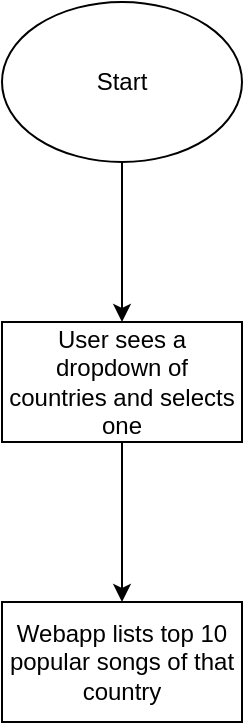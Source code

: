 <mxfile version="21.6.1" type="github">
  <diagram name="Page-1" id="lC6hlHX6qLmo1_hsIQW7">
    <mxGraphModel dx="911" dy="506" grid="1" gridSize="10" guides="1" tooltips="1" connect="1" arrows="1" fold="1" page="1" pageScale="1" pageWidth="850" pageHeight="1100" math="0" shadow="0">
      <root>
        <mxCell id="0" />
        <mxCell id="1" parent="0" />
        <mxCell id="d1sbItyX6c4jpVlyEUfY-4" style="edgeStyle=orthogonalEdgeStyle;rounded=0;orthogonalLoop=1;jettySize=auto;html=1;entryX=0.5;entryY=0;entryDx=0;entryDy=0;" edge="1" parent="1" source="d1sbItyX6c4jpVlyEUfY-1" target="d1sbItyX6c4jpVlyEUfY-2">
          <mxGeometry relative="1" as="geometry" />
        </mxCell>
        <mxCell id="d1sbItyX6c4jpVlyEUfY-1" value="Start" style="ellipse;whiteSpace=wrap;html=1;" vertex="1" parent="1">
          <mxGeometry x="350" y="10" width="120" height="80" as="geometry" />
        </mxCell>
        <mxCell id="d1sbItyX6c4jpVlyEUfY-5" style="edgeStyle=orthogonalEdgeStyle;rounded=0;orthogonalLoop=1;jettySize=auto;html=1;" edge="1" parent="1" source="d1sbItyX6c4jpVlyEUfY-2" target="d1sbItyX6c4jpVlyEUfY-3">
          <mxGeometry relative="1" as="geometry" />
        </mxCell>
        <mxCell id="d1sbItyX6c4jpVlyEUfY-2" value="User sees a dropdown of countries and selects one" style="rounded=0;whiteSpace=wrap;html=1;" vertex="1" parent="1">
          <mxGeometry x="350" y="170" width="120" height="60" as="geometry" />
        </mxCell>
        <mxCell id="d1sbItyX6c4jpVlyEUfY-3" value="Webapp lists top 10 popular songs of that country" style="rounded=0;whiteSpace=wrap;html=1;" vertex="1" parent="1">
          <mxGeometry x="350" y="310" width="120" height="60" as="geometry" />
        </mxCell>
      </root>
    </mxGraphModel>
  </diagram>
</mxfile>
